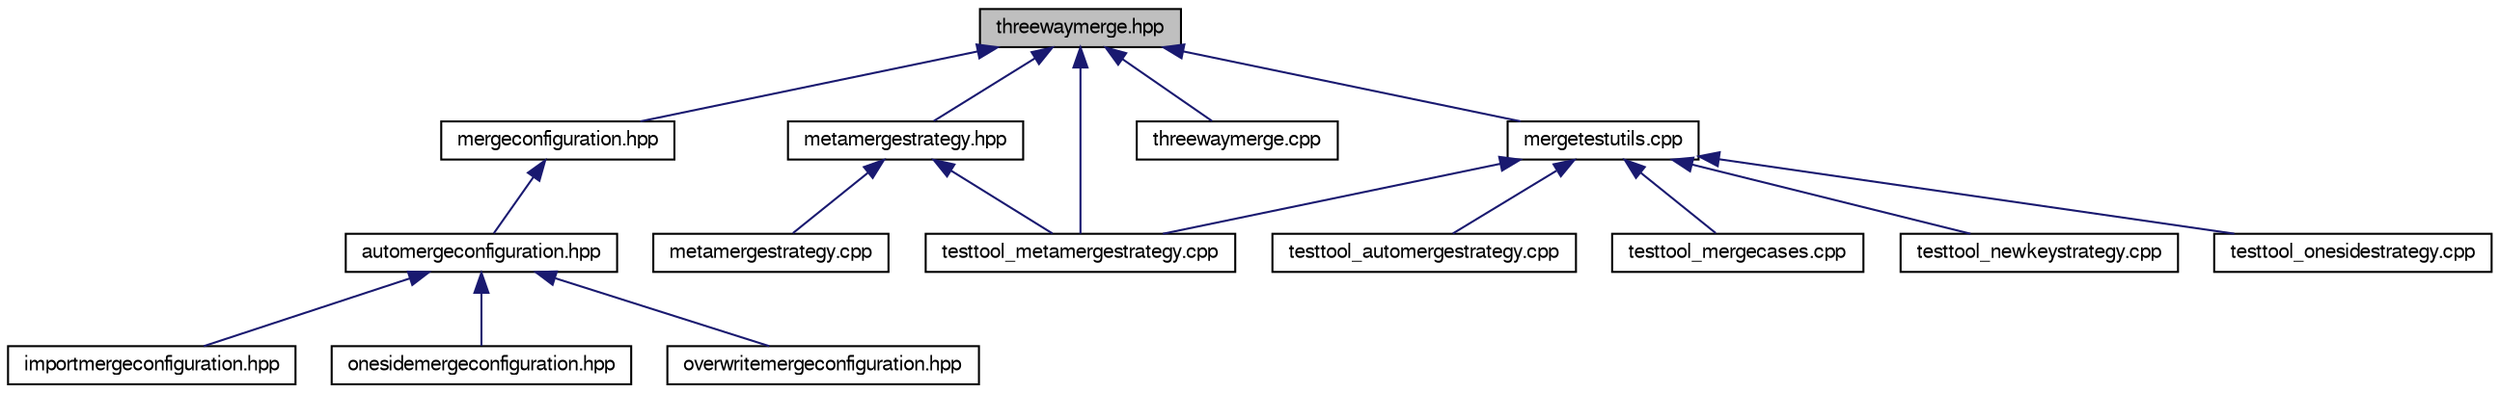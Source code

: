 digraph "threewaymerge.hpp"
{
  edge [fontname="FreeSans",fontsize="10",labelfontname="FreeSans",labelfontsize="10"];
  node [fontname="FreeSans",fontsize="10",shape=record];
  Node1 [label="threewaymerge.hpp",height=0.2,width=0.4,color="black", fillcolor="grey75", style="filled", fontcolor="black"];
  Node1 -> Node2 [dir="back",color="midnightblue",fontsize="10",style="solid",fontname="FreeSans"];
  Node2 [label="mergeconfiguration.hpp",height=0.2,width=0.4,color="black", fillcolor="white", style="filled",URL="$mergeconfiguration_8hpp.html",tooltip="Base class for defining preconfigured merge configurations. "];
  Node2 -> Node3 [dir="back",color="midnightblue",fontsize="10",style="solid",fontname="FreeSans"];
  Node3 [label="automergeconfiguration.hpp",height=0.2,width=0.4,color="black", fillcolor="white", style="filled",URL="$automergeconfiguration_8hpp.html",tooltip="A configuration for a simple automerge. "];
  Node3 -> Node4 [dir="back",color="midnightblue",fontsize="10",style="solid",fontname="FreeSans"];
  Node4 [label="importmergeconfiguration.hpp",height=0.2,width=0.4,color="black", fillcolor="white", style="filled",URL="$importmergeconfiguration_8hpp.html",tooltip="A configuration for a simple automerge and guaranteed conflict resolution by one side. "];
  Node3 -> Node5 [dir="back",color="midnightblue",fontsize="10",style="solid",fontname="FreeSans"];
  Node5 [label="onesidemergeconfiguration.hpp",height=0.2,width=0.4,color="black", fillcolor="white", style="filled",URL="$onesidemergeconfiguration_8hpp.html",tooltip="A configuration for a simple automerge and guaranteed conflict resolution by one side. "];
  Node3 -> Node6 [dir="back",color="midnightblue",fontsize="10",style="solid",fontname="FreeSans"];
  Node6 [label="overwritemergeconfiguration.hpp",height=0.2,width=0.4,color="black", fillcolor="white", style="filled",URL="$overwritemergeconfiguration_8hpp.html",tooltip="A configuration for a simple automerge and guaranteed conflict resolution by one side. "];
  Node1 -> Node7 [dir="back",color="midnightblue",fontsize="10",style="solid",fontname="FreeSans"];
  Node7 [label="metamergestrategy.hpp",height=0.2,width=0.4,color="black", fillcolor="white", style="filled",URL="$metamergestrategy_8hpp.html",tooltip="Applies a MergeConflictStrategy on the meta keys. "];
  Node7 -> Node8 [dir="back",color="midnightblue",fontsize="10",style="solid",fontname="FreeSans"];
  Node8 [label="metamergestrategy.cpp",height=0.2,width=0.4,color="black", fillcolor="white", style="filled",URL="$metamergestrategy_8cpp.html",tooltip="Implementation of MetaMergeStrategy. "];
  Node7 -> Node9 [dir="back",color="midnightblue",fontsize="10",style="solid",fontname="FreeSans"];
  Node9 [label="testtool_metamergestrategy.cpp",height=0.2,width=0.4,color="black", fillcolor="white", style="filled",URL="$testtool__metamergestrategy_8cpp.html",tooltip="Tests for the MetaMergeStrategy. "];
  Node1 -> Node10 [dir="back",color="midnightblue",fontsize="10",style="solid",fontname="FreeSans"];
  Node10 [label="threewaymerge.cpp",height=0.2,width=0.4,color="black", fillcolor="white", style="filled",URL="$threewaymerge_8cpp.html",tooltip="Implementation of ThreeWayMerge. "];
  Node1 -> Node11 [dir="back",color="midnightblue",fontsize="10",style="solid",fontname="FreeSans"];
  Node11 [label="mergetestutils.cpp",height=0.2,width=0.4,color="black", fillcolor="white", style="filled",URL="$mergetestutils_8cpp.html",tooltip="Implements a helper class for merge related tests. "];
  Node11 -> Node12 [dir="back",color="midnightblue",fontsize="10",style="solid",fontname="FreeSans"];
  Node12 [label="testtool_automergestrategy.cpp",height=0.2,width=0.4,color="black", fillcolor="white", style="filled",URL="$testtool__automergestrategy_8cpp.html",tooltip="Tests for the AutoMergeStrategy. "];
  Node11 -> Node13 [dir="back",color="midnightblue",fontsize="10",style="solid",fontname="FreeSans"];
  Node13 [label="testtool_mergecases.cpp",height=0.2,width=0.4,color="black", fillcolor="white", style="filled",URL="$testtool__mergecases_8cpp.html",tooltip="Tests for the ThreeWayMerge. "];
  Node11 -> Node9 [dir="back",color="midnightblue",fontsize="10",style="solid",fontname="FreeSans"];
  Node11 -> Node14 [dir="back",color="midnightblue",fontsize="10",style="solid",fontname="FreeSans"];
  Node14 [label="testtool_newkeystrategy.cpp",height=0.2,width=0.4,color="black", fillcolor="white", style="filled",URL="$testtool__newkeystrategy_8cpp.html",tooltip="Tests for the NewKeyStrategy. "];
  Node11 -> Node15 [dir="back",color="midnightblue",fontsize="10",style="solid",fontname="FreeSans"];
  Node15 [label="testtool_onesidestrategy.cpp",height=0.2,width=0.4,color="black", fillcolor="white", style="filled",URL="$testtool__onesidestrategy_8cpp.html",tooltip="Tests for the OneSideStrategy. "];
  Node1 -> Node9 [dir="back",color="midnightblue",fontsize="10",style="solid",fontname="FreeSans"];
}
